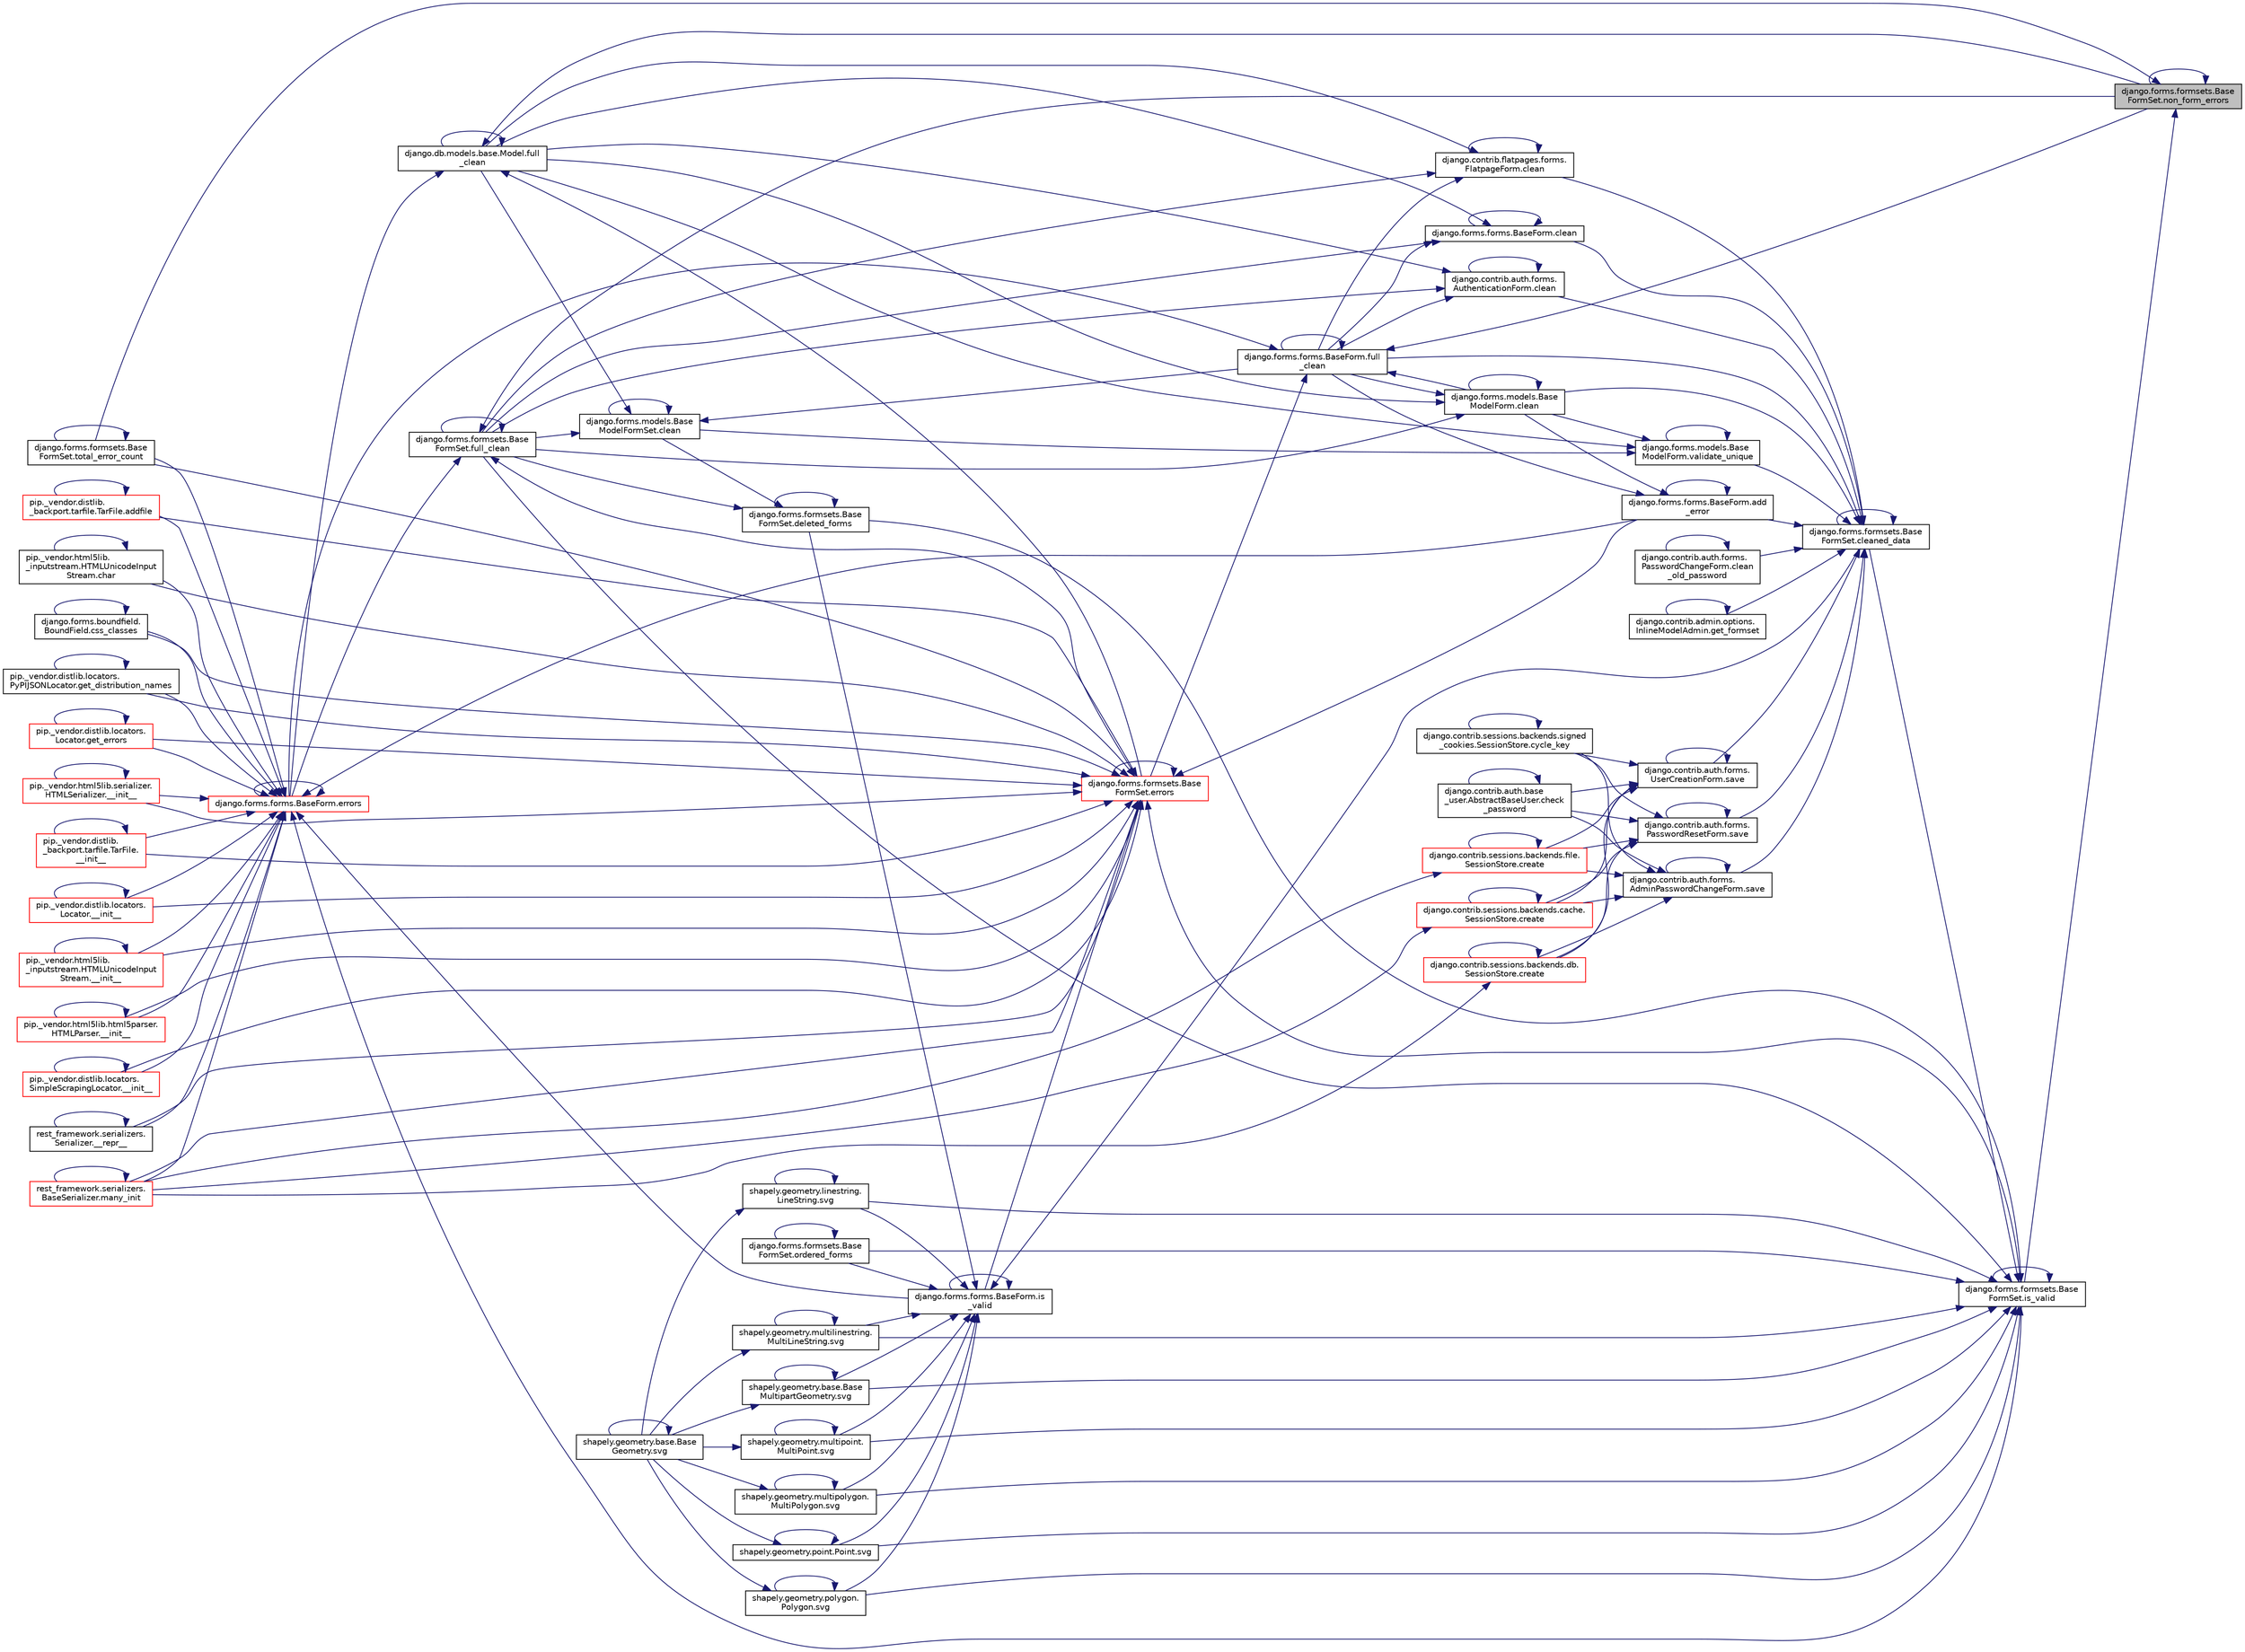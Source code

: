 digraph "django.forms.formsets.BaseFormSet.non_form_errors"
{
 // LATEX_PDF_SIZE
  edge [fontname="Helvetica",fontsize="10",labelfontname="Helvetica",labelfontsize="10"];
  node [fontname="Helvetica",fontsize="10",shape=record];
  rankdir="RL";
  Node1 [label="django.forms.formsets.Base\lFormSet.non_form_errors",height=0.2,width=0.4,color="black", fillcolor="grey75", style="filled", fontcolor="black",tooltip=" "];
  Node1 -> Node2 [dir="back",color="midnightblue",fontsize="10",style="solid",fontname="Helvetica"];
  Node2 [label="django.forms.formsets.Base\lFormSet.is_valid",height=0.2,width=0.4,color="black", fillcolor="white", style="filled",URL="$d5/d7f/classdjango_1_1forms_1_1formsets_1_1_base_form_set.html#ac556f386c1300678a3d58cbe8e9c7bef",tooltip=" "];
  Node2 -> Node3 [dir="back",color="midnightblue",fontsize="10",style="solid",fontname="Helvetica"];
  Node3 [label="django.forms.formsets.Base\lFormSet.cleaned_data",height=0.2,width=0.4,color="black", fillcolor="white", style="filled",URL="$d5/d7f/classdjango_1_1forms_1_1formsets_1_1_base_form_set.html#aa38b8e30dcee162b6d31447ab61d43fc",tooltip=" "];
  Node3 -> Node4 [dir="back",color="midnightblue",fontsize="10",style="solid",fontname="Helvetica"];
  Node4 [label="django.forms.forms.BaseForm.add\l_error",height=0.2,width=0.4,color="black", fillcolor="white", style="filled",URL="$d8/d44/classdjango_1_1forms_1_1forms_1_1_base_form.html#acf2237ac07f8871141489ce1ae752f76",tooltip=" "];
  Node4 -> Node4 [dir="back",color="midnightblue",fontsize="10",style="solid",fontname="Helvetica"];
  Node4 -> Node5 [dir="back",color="midnightblue",fontsize="10",style="solid",fontname="Helvetica"];
  Node5 [label="django.forms.models.Base\lModelForm.clean",height=0.2,width=0.4,color="black", fillcolor="white", style="filled",URL="$d8/dd8/classdjango_1_1forms_1_1models_1_1_base_model_form.html#abbcddac6d29c87ce3f49fba983f5df0a",tooltip=" "];
  Node5 -> Node5 [dir="back",color="midnightblue",fontsize="10",style="solid",fontname="Helvetica"];
  Node5 -> Node6 [dir="back",color="midnightblue",fontsize="10",style="solid",fontname="Helvetica"];
  Node6 [label="django.forms.forms.BaseForm.full\l_clean",height=0.2,width=0.4,color="black", fillcolor="white", style="filled",URL="$d8/d44/classdjango_1_1forms_1_1forms_1_1_base_form.html#acb359d947a031d78659b4d55addd67fc",tooltip=" "];
  Node6 -> Node5 [dir="back",color="midnightblue",fontsize="10",style="solid",fontname="Helvetica"];
  Node6 -> Node7 [dir="back",color="midnightblue",fontsize="10",style="solid",fontname="Helvetica"];
  Node7 [label="django.forms.forms.BaseForm.errors",height=0.2,width=0.4,color="red", fillcolor="white", style="filled",URL="$d8/d44/classdjango_1_1forms_1_1forms_1_1_base_form.html#ad1f2f603258fa86762632a8c17fe5aa8",tooltip=" "];
  Node7 -> Node8 [dir="back",color="midnightblue",fontsize="10",style="solid",fontname="Helvetica"];
  Node8 [label="pip._vendor.html5lib.serializer.\lHTMLSerializer.__init__",height=0.2,width=0.4,color="red", fillcolor="white", style="filled",URL="$d1/d17/classpip_1_1__vendor_1_1html5lib_1_1serializer_1_1_h_t_m_l_serializer.html#ae1f820664d0ba0b48b7b321577f1e996",tooltip=" "];
  Node8 -> Node8 [dir="back",color="midnightblue",fontsize="10",style="solid",fontname="Helvetica"];
  Node7 -> Node143 [dir="back",color="midnightblue",fontsize="10",style="solid",fontname="Helvetica"];
  Node143 [label="pip._vendor.distlib.\l_backport.tarfile.TarFile.\l__init__",height=0.2,width=0.4,color="red", fillcolor="white", style="filled",URL="$d7/d1d/classpip_1_1__vendor_1_1distlib_1_1__backport_1_1tarfile_1_1_tar_file.html#a1dda6d9be63b3ae8186ae388015c11ff",tooltip=" "];
  Node143 -> Node143 [dir="back",color="midnightblue",fontsize="10",style="solid",fontname="Helvetica"];
  Node7 -> Node144 [dir="back",color="midnightblue",fontsize="10",style="solid",fontname="Helvetica"];
  Node144 [label="pip._vendor.distlib.locators.\lLocator.__init__",height=0.2,width=0.4,color="red", fillcolor="white", style="filled",URL="$df/dda/classpip_1_1__vendor_1_1distlib_1_1locators_1_1_locator.html#af37665238a4ad058e6b2e4d6b77d0ffc",tooltip=" "];
  Node144 -> Node144 [dir="back",color="midnightblue",fontsize="10",style="solid",fontname="Helvetica"];
  Node7 -> Node85 [dir="back",color="midnightblue",fontsize="10",style="solid",fontname="Helvetica"];
  Node85 [label="pip._vendor.html5lib.\l_inputstream.HTMLUnicodeInput\lStream.__init__",height=0.2,width=0.4,color="red", fillcolor="white", style="filled",URL="$de/dab/classpip_1_1__vendor_1_1html5lib_1_1__inputstream_1_1_h_t_m_l_unicode_input_stream.html#aae329b9a8ec6d32fbe6de851cf40357c",tooltip=" "];
  Node85 -> Node85 [dir="back",color="midnightblue",fontsize="10",style="solid",fontname="Helvetica"];
  Node7 -> Node87 [dir="back",color="midnightblue",fontsize="10",style="solid",fontname="Helvetica"];
  Node87 [label="pip._vendor.html5lib.html5parser.\lHTMLParser.__init__",height=0.2,width=0.4,color="red", fillcolor="white", style="filled",URL="$dd/dcc/classpip_1_1__vendor_1_1html5lib_1_1html5parser_1_1_h_t_m_l_parser.html#ad9b0cd5d2f6a8f940f4efc6b6124c9be",tooltip=" "];
  Node87 -> Node87 [dir="back",color="midnightblue",fontsize="10",style="solid",fontname="Helvetica"];
  Node7 -> Node145 [dir="back",color="midnightblue",fontsize="10",style="solid",fontname="Helvetica"];
  Node145 [label="pip._vendor.distlib.locators.\lSimpleScrapingLocator.__init__",height=0.2,width=0.4,color="red", fillcolor="white", style="filled",URL="$d6/d82/classpip_1_1__vendor_1_1distlib_1_1locators_1_1_simple_scraping_locator.html#a7a4c50e47ae95046ff9f9da7aeb8a391",tooltip=" "];
  Node145 -> Node145 [dir="back",color="midnightblue",fontsize="10",style="solid",fontname="Helvetica"];
  Node7 -> Node146 [dir="back",color="midnightblue",fontsize="10",style="solid",fontname="Helvetica"];
  Node146 [label="rest_framework.serializers.\lSerializer.__repr__",height=0.2,width=0.4,color="black", fillcolor="white", style="filled",URL="$de/daf/classrest__framework_1_1serializers_1_1_serializer.html#aa4601d5e8fecc97212d2f753b9c44cc7",tooltip=" "];
  Node146 -> Node146 [dir="back",color="midnightblue",fontsize="10",style="solid",fontname="Helvetica"];
  Node7 -> Node4 [dir="back",color="midnightblue",fontsize="10",style="solid",fontname="Helvetica"];
  Node7 -> Node147 [dir="back",color="midnightblue",fontsize="10",style="solid",fontname="Helvetica"];
  Node147 [label="pip._vendor.distlib.\l_backport.tarfile.TarFile.addfile",height=0.2,width=0.4,color="red", fillcolor="white", style="filled",URL="$d7/d1d/classpip_1_1__vendor_1_1distlib_1_1__backport_1_1tarfile_1_1_tar_file.html#a9f460122e2a988ec31b0e1a7a2d18244",tooltip=" "];
  Node147 -> Node147 [dir="back",color="midnightblue",fontsize="10",style="solid",fontname="Helvetica"];
  Node7 -> Node149 [dir="back",color="midnightblue",fontsize="10",style="solid",fontname="Helvetica"];
  Node149 [label="pip._vendor.html5lib.\l_inputstream.HTMLUnicodeInput\lStream.char",height=0.2,width=0.4,color="black", fillcolor="white", style="filled",URL="$de/dab/classpip_1_1__vendor_1_1html5lib_1_1__inputstream_1_1_h_t_m_l_unicode_input_stream.html#a6078d7bf2b9ee2304ba083f762440a83",tooltip=" "];
  Node149 -> Node149 [dir="back",color="midnightblue",fontsize="10",style="solid",fontname="Helvetica"];
  Node7 -> Node150 [dir="back",color="midnightblue",fontsize="10",style="solid",fontname="Helvetica"];
  Node150 [label="django.forms.boundfield.\lBoundField.css_classes",height=0.2,width=0.4,color="black", fillcolor="white", style="filled",URL="$da/d92/classdjango_1_1forms_1_1boundfield_1_1_bound_field.html#a957299f7e1f8b9f554188b9b670d0426",tooltip=" "];
  Node150 -> Node150 [dir="back",color="midnightblue",fontsize="10",style="solid",fontname="Helvetica"];
  Node7 -> Node7 [dir="back",color="midnightblue",fontsize="10",style="solid",fontname="Helvetica"];
  Node7 -> Node151 [dir="back",color="midnightblue",fontsize="10",style="solid",fontname="Helvetica"];
  Node151 [label="pip._vendor.distlib.locators.\lPyPIJSONLocator.get_distribution_names",height=0.2,width=0.4,color="black", fillcolor="white", style="filled",URL="$d1/d11/classpip_1_1__vendor_1_1distlib_1_1locators_1_1_py_p_i_j_s_o_n_locator.html#a2a74400546b1af992cc79ae780c014d9",tooltip=" "];
  Node151 -> Node151 [dir="back",color="midnightblue",fontsize="10",style="solid",fontname="Helvetica"];
  Node7 -> Node152 [dir="back",color="midnightblue",fontsize="10",style="solid",fontname="Helvetica"];
  Node152 [label="pip._vendor.distlib.locators.\lLocator.get_errors",height=0.2,width=0.4,color="red", fillcolor="white", style="filled",URL="$df/dda/classpip_1_1__vendor_1_1distlib_1_1locators_1_1_locator.html#a001dcda572c307fbc81dc17c1056df8a",tooltip=" "];
  Node152 -> Node152 [dir="back",color="midnightblue",fontsize="10",style="solid",fontname="Helvetica"];
  Node7 -> Node156 [dir="back",color="midnightblue",fontsize="10",style="solid",fontname="Helvetica"];
  Node156 [label="django.forms.forms.BaseForm.is\l_valid",height=0.2,width=0.4,color="black", fillcolor="white", style="filled",URL="$d8/d44/classdjango_1_1forms_1_1forms_1_1_base_form.html#a372b23ad4096720b6f27077eab1b0b89",tooltip=" "];
  Node156 -> Node3 [dir="back",color="midnightblue",fontsize="10",style="solid",fontname="Helvetica"];
  Node156 -> Node157 [dir="back",color="midnightblue",fontsize="10",style="solid",fontname="Helvetica"];
  Node157 [label="django.forms.formsets.Base\lFormSet.deleted_forms",height=0.2,width=0.4,color="black", fillcolor="white", style="filled",URL="$d5/d7f/classdjango_1_1forms_1_1formsets_1_1_base_form_set.html#a83a631f99dd905ea879d33b0675bc55a",tooltip=" "];
  Node157 -> Node158 [dir="back",color="midnightblue",fontsize="10",style="solid",fontname="Helvetica"];
  Node158 [label="django.forms.models.Base\lModelFormSet.clean",height=0.2,width=0.4,color="black", fillcolor="white", style="filled",URL="$d5/d31/classdjango_1_1forms_1_1models_1_1_base_model_form_set.html#aeb5f8ac417ef44d2a90e7502ccf90482",tooltip=" "];
  Node158 -> Node158 [dir="back",color="midnightblue",fontsize="10",style="solid",fontname="Helvetica"];
  Node158 -> Node6 [dir="back",color="midnightblue",fontsize="10",style="solid",fontname="Helvetica"];
  Node158 -> Node141 [dir="back",color="midnightblue",fontsize="10",style="solid",fontname="Helvetica"];
  Node141 [label="django.forms.formsets.Base\lFormSet.full_clean",height=0.2,width=0.4,color="black", fillcolor="white", style="filled",URL="$d5/d7f/classdjango_1_1forms_1_1formsets_1_1_base_form_set.html#ab85a836f8efaf3f794e9c34d427967f7",tooltip=" "];
  Node141 -> Node7 [dir="back",color="midnightblue",fontsize="10",style="solid",fontname="Helvetica"];
  Node141 -> Node142 [dir="back",color="midnightblue",fontsize="10",style="solid",fontname="Helvetica"];
  Node142 [label="django.forms.formsets.Base\lFormSet.errors",height=0.2,width=0.4,color="red", fillcolor="white", style="filled",URL="$d5/d7f/classdjango_1_1forms_1_1formsets_1_1_base_form_set.html#a3beee57c0d0f934ac19a621dfa83193c",tooltip=" "];
  Node142 -> Node8 [dir="back",color="midnightblue",fontsize="10",style="solid",fontname="Helvetica"];
  Node142 -> Node143 [dir="back",color="midnightblue",fontsize="10",style="solid",fontname="Helvetica"];
  Node142 -> Node144 [dir="back",color="midnightblue",fontsize="10",style="solid",fontname="Helvetica"];
  Node142 -> Node85 [dir="back",color="midnightblue",fontsize="10",style="solid",fontname="Helvetica"];
  Node142 -> Node87 [dir="back",color="midnightblue",fontsize="10",style="solid",fontname="Helvetica"];
  Node142 -> Node145 [dir="back",color="midnightblue",fontsize="10",style="solid",fontname="Helvetica"];
  Node142 -> Node146 [dir="back",color="midnightblue",fontsize="10",style="solid",fontname="Helvetica"];
  Node142 -> Node4 [dir="back",color="midnightblue",fontsize="10",style="solid",fontname="Helvetica"];
  Node142 -> Node147 [dir="back",color="midnightblue",fontsize="10",style="solid",fontname="Helvetica"];
  Node142 -> Node149 [dir="back",color="midnightblue",fontsize="10",style="solid",fontname="Helvetica"];
  Node142 -> Node150 [dir="back",color="midnightblue",fontsize="10",style="solid",fontname="Helvetica"];
  Node142 -> Node142 [dir="back",color="midnightblue",fontsize="10",style="solid",fontname="Helvetica"];
  Node142 -> Node151 [dir="back",color="midnightblue",fontsize="10",style="solid",fontname="Helvetica"];
  Node142 -> Node152 [dir="back",color="midnightblue",fontsize="10",style="solid",fontname="Helvetica"];
  Node142 -> Node156 [dir="back",color="midnightblue",fontsize="10",style="solid",fontname="Helvetica"];
  Node142 -> Node2 [dir="back",color="midnightblue",fontsize="10",style="solid",fontname="Helvetica"];
  Node142 -> Node169 [dir="back",color="midnightblue",fontsize="10",style="solid",fontname="Helvetica"];
  Node169 [label="rest_framework.serializers.\lBaseSerializer.many_init",height=0.2,width=0.4,color="red", fillcolor="white", style="filled",URL="$d9/de7/classrest__framework_1_1serializers_1_1_base_serializer.html#aa66062b6866b3306c40d310e19b25971",tooltip=" "];
  Node169 -> Node169 [dir="back",color="midnightblue",fontsize="10",style="solid",fontname="Helvetica"];
  Node142 -> Node348 [dir="back",color="midnightblue",fontsize="10",style="solid",fontname="Helvetica"];
  Node348 [label="django.forms.formsets.Base\lFormSet.total_error_count",height=0.2,width=0.4,color="black", fillcolor="white", style="filled",URL="$d5/d7f/classdjango_1_1forms_1_1formsets_1_1_base_form_set.html#aa8768f079003eb89dac27d2580c01935",tooltip=" "];
  Node348 -> Node348 [dir="back",color="midnightblue",fontsize="10",style="solid",fontname="Helvetica"];
  Node141 -> Node141 [dir="back",color="midnightblue",fontsize="10",style="solid",fontname="Helvetica"];
  Node141 -> Node1 [dir="back",color="midnightblue",fontsize="10",style="solid",fontname="Helvetica"];
  Node158 -> Node159 [dir="back",color="midnightblue",fontsize="10",style="solid",fontname="Helvetica"];
  Node159 [label="django.db.models.base.Model.full\l_clean",height=0.2,width=0.4,color="black", fillcolor="white", style="filled",URL="$da/d39/classdjango_1_1db_1_1models_1_1base_1_1_model.html#a29e9a703ef45c4d00285f419164ae278",tooltip=" "];
  Node159 -> Node7 [dir="back",color="midnightblue",fontsize="10",style="solid",fontname="Helvetica"];
  Node159 -> Node142 [dir="back",color="midnightblue",fontsize="10",style="solid",fontname="Helvetica"];
  Node159 -> Node159 [dir="back",color="midnightblue",fontsize="10",style="solid",fontname="Helvetica"];
  Node159 -> Node1 [dir="back",color="midnightblue",fontsize="10",style="solid",fontname="Helvetica"];
  Node157 -> Node157 [dir="back",color="midnightblue",fontsize="10",style="solid",fontname="Helvetica"];
  Node157 -> Node141 [dir="back",color="midnightblue",fontsize="10",style="solid",fontname="Helvetica"];
  Node156 -> Node156 [dir="back",color="midnightblue",fontsize="10",style="solid",fontname="Helvetica"];
  Node156 -> Node160 [dir="back",color="midnightblue",fontsize="10",style="solid",fontname="Helvetica"];
  Node160 [label="django.forms.formsets.Base\lFormSet.ordered_forms",height=0.2,width=0.4,color="black", fillcolor="white", style="filled",URL="$d5/d7f/classdjango_1_1forms_1_1formsets_1_1_base_form_set.html#a91c44cf8c2c33e9317d96b70ada86fc1",tooltip=" "];
  Node160 -> Node160 [dir="back",color="midnightblue",fontsize="10",style="solid",fontname="Helvetica"];
  Node156 -> Node161 [dir="back",color="midnightblue",fontsize="10",style="solid",fontname="Helvetica"];
  Node161 [label="shapely.geometry.base.Base\lMultipartGeometry.svg",height=0.2,width=0.4,color="black", fillcolor="white", style="filled",URL="$df/d4a/classshapely_1_1geometry_1_1base_1_1_base_multipart_geometry.html#ab3c5d23883fb6e2ca4a08827f3daed09",tooltip=" "];
  Node161 -> Node162 [dir="back",color="midnightblue",fontsize="10",style="solid",fontname="Helvetica"];
  Node162 [label="shapely.geometry.base.Base\lGeometry.svg",height=0.2,width=0.4,color="black", fillcolor="white", style="filled",URL="$db/d41/classshapely_1_1geometry_1_1base_1_1_base_geometry.html#a79b45e6eb0d2d2167ae4603d5a76dee5",tooltip=" "];
  Node162 -> Node162 [dir="back",color="midnightblue",fontsize="10",style="solid",fontname="Helvetica"];
  Node161 -> Node161 [dir="back",color="midnightblue",fontsize="10",style="solid",fontname="Helvetica"];
  Node156 -> Node163 [dir="back",color="midnightblue",fontsize="10",style="solid",fontname="Helvetica"];
  Node163 [label="shapely.geometry.multipoint.\lMultiPoint.svg",height=0.2,width=0.4,color="black", fillcolor="white", style="filled",URL="$d2/dbf/classshapely_1_1geometry_1_1multipoint_1_1_multi_point.html#a81b9a82bf73bbb4ce8e9f0be3958f25b",tooltip=" "];
  Node163 -> Node162 [dir="back",color="midnightblue",fontsize="10",style="solid",fontname="Helvetica"];
  Node163 -> Node163 [dir="back",color="midnightblue",fontsize="10",style="solid",fontname="Helvetica"];
  Node156 -> Node164 [dir="back",color="midnightblue",fontsize="10",style="solid",fontname="Helvetica"];
  Node164 [label="shapely.geometry.multipolygon.\lMultiPolygon.svg",height=0.2,width=0.4,color="black", fillcolor="white", style="filled",URL="$dd/dfe/classshapely_1_1geometry_1_1multipolygon_1_1_multi_polygon.html#ae43c7abeb3ed27118443ed8d3bad2cd9",tooltip=" "];
  Node164 -> Node162 [dir="back",color="midnightblue",fontsize="10",style="solid",fontname="Helvetica"];
  Node164 -> Node164 [dir="back",color="midnightblue",fontsize="10",style="solid",fontname="Helvetica"];
  Node156 -> Node165 [dir="back",color="midnightblue",fontsize="10",style="solid",fontname="Helvetica"];
  Node165 [label="shapely.geometry.point.Point.svg",height=0.2,width=0.4,color="black", fillcolor="white", style="filled",URL="$df/d60/classshapely_1_1geometry_1_1point_1_1_point.html#ad33001692547747e651e573029db3a74",tooltip=" "];
  Node165 -> Node162 [dir="back",color="midnightblue",fontsize="10",style="solid",fontname="Helvetica"];
  Node165 -> Node165 [dir="back",color="midnightblue",fontsize="10",style="solid",fontname="Helvetica"];
  Node156 -> Node166 [dir="back",color="midnightblue",fontsize="10",style="solid",fontname="Helvetica"];
  Node166 [label="shapely.geometry.polygon.\lPolygon.svg",height=0.2,width=0.4,color="black", fillcolor="white", style="filled",URL="$da/d80/classshapely_1_1geometry_1_1polygon_1_1_polygon.html#a75c7940bc237d466e847661bd41ce361",tooltip=" "];
  Node166 -> Node162 [dir="back",color="midnightblue",fontsize="10",style="solid",fontname="Helvetica"];
  Node166 -> Node166 [dir="back",color="midnightblue",fontsize="10",style="solid",fontname="Helvetica"];
  Node156 -> Node167 [dir="back",color="midnightblue",fontsize="10",style="solid",fontname="Helvetica"];
  Node167 [label="shapely.geometry.linestring.\lLineString.svg",height=0.2,width=0.4,color="black", fillcolor="white", style="filled",URL="$df/dda/classshapely_1_1geometry_1_1linestring_1_1_line_string.html#a38067815f5f8f52eec8b27706f56f988",tooltip=" "];
  Node167 -> Node162 [dir="back",color="midnightblue",fontsize="10",style="solid",fontname="Helvetica"];
  Node167 -> Node167 [dir="back",color="midnightblue",fontsize="10",style="solid",fontname="Helvetica"];
  Node156 -> Node168 [dir="back",color="midnightblue",fontsize="10",style="solid",fontname="Helvetica"];
  Node168 [label="shapely.geometry.multilinestring.\lMultiLineString.svg",height=0.2,width=0.4,color="black", fillcolor="white", style="filled",URL="$d8/d6a/classshapely_1_1geometry_1_1multilinestring_1_1_multi_line_string.html#a7bcaf61993c822ec4a50e82e7cecc2ea",tooltip=" "];
  Node168 -> Node162 [dir="back",color="midnightblue",fontsize="10",style="solid",fontname="Helvetica"];
  Node168 -> Node168 [dir="back",color="midnightblue",fontsize="10",style="solid",fontname="Helvetica"];
  Node7 -> Node2 [dir="back",color="midnightblue",fontsize="10",style="solid",fontname="Helvetica"];
  Node7 -> Node169 [dir="back",color="midnightblue",fontsize="10",style="solid",fontname="Helvetica"];
  Node7 -> Node348 [dir="back",color="midnightblue",fontsize="10",style="solid",fontname="Helvetica"];
  Node6 -> Node142 [dir="back",color="midnightblue",fontsize="10",style="solid",fontname="Helvetica"];
  Node6 -> Node6 [dir="back",color="midnightblue",fontsize="10",style="solid",fontname="Helvetica"];
  Node6 -> Node1 [dir="back",color="midnightblue",fontsize="10",style="solid",fontname="Helvetica"];
  Node5 -> Node141 [dir="back",color="midnightblue",fontsize="10",style="solid",fontname="Helvetica"];
  Node5 -> Node159 [dir="back",color="midnightblue",fontsize="10",style="solid",fontname="Helvetica"];
  Node4 -> Node6 [dir="back",color="midnightblue",fontsize="10",style="solid",fontname="Helvetica"];
  Node3 -> Node140 [dir="back",color="midnightblue",fontsize="10",style="solid",fontname="Helvetica"];
  Node140 [label="django.contrib.auth.forms.\lAuthenticationForm.clean",height=0.2,width=0.4,color="black", fillcolor="white", style="filled",URL="$d3/d34/classdjango_1_1contrib_1_1auth_1_1forms_1_1_authentication_form.html#a7582ce605c846d85757b967f54ebbb3b",tooltip=" "];
  Node140 -> Node140 [dir="back",color="midnightblue",fontsize="10",style="solid",fontname="Helvetica"];
  Node140 -> Node6 [dir="back",color="midnightblue",fontsize="10",style="solid",fontname="Helvetica"];
  Node140 -> Node141 [dir="back",color="midnightblue",fontsize="10",style="solid",fontname="Helvetica"];
  Node140 -> Node159 [dir="back",color="midnightblue",fontsize="10",style="solid",fontname="Helvetica"];
  Node3 -> Node668 [dir="back",color="midnightblue",fontsize="10",style="solid",fontname="Helvetica"];
  Node668 [label="django.contrib.flatpages.forms.\lFlatpageForm.clean",height=0.2,width=0.4,color="black", fillcolor="white", style="filled",URL="$de/d43/classdjango_1_1contrib_1_1flatpages_1_1forms_1_1_flatpage_form.html#a51d9513fb11818ccc8bc81139ce29bed",tooltip=" "];
  Node668 -> Node668 [dir="back",color="midnightblue",fontsize="10",style="solid",fontname="Helvetica"];
  Node668 -> Node6 [dir="back",color="midnightblue",fontsize="10",style="solid",fontname="Helvetica"];
  Node668 -> Node141 [dir="back",color="midnightblue",fontsize="10",style="solid",fontname="Helvetica"];
  Node668 -> Node159 [dir="back",color="midnightblue",fontsize="10",style="solid",fontname="Helvetica"];
  Node3 -> Node669 [dir="back",color="midnightblue",fontsize="10",style="solid",fontname="Helvetica"];
  Node669 [label="django.forms.forms.BaseForm.clean",height=0.2,width=0.4,color="black", fillcolor="white", style="filled",URL="$d8/d44/classdjango_1_1forms_1_1forms_1_1_base_form.html#aac9e2e177a9d7f1e4ee73b3ebfed6719",tooltip=" "];
  Node669 -> Node669 [dir="back",color="midnightblue",fontsize="10",style="solid",fontname="Helvetica"];
  Node669 -> Node6 [dir="back",color="midnightblue",fontsize="10",style="solid",fontname="Helvetica"];
  Node669 -> Node141 [dir="back",color="midnightblue",fontsize="10",style="solid",fontname="Helvetica"];
  Node669 -> Node159 [dir="back",color="midnightblue",fontsize="10",style="solid",fontname="Helvetica"];
  Node3 -> Node5 [dir="back",color="midnightblue",fontsize="10",style="solid",fontname="Helvetica"];
  Node3 -> Node670 [dir="back",color="midnightblue",fontsize="10",style="solid",fontname="Helvetica"];
  Node670 [label="django.contrib.auth.forms.\lPasswordChangeForm.clean\l_old_password",height=0.2,width=0.4,color="black", fillcolor="white", style="filled",URL="$d5/d6f/classdjango_1_1contrib_1_1auth_1_1forms_1_1_password_change_form.html#aecd5a680ca04ee9fdc6995595dbb4640",tooltip=" "];
  Node670 -> Node670 [dir="back",color="midnightblue",fontsize="10",style="solid",fontname="Helvetica"];
  Node3 -> Node3 [dir="back",color="midnightblue",fontsize="10",style="solid",fontname="Helvetica"];
  Node3 -> Node6 [dir="back",color="midnightblue",fontsize="10",style="solid",fontname="Helvetica"];
  Node3 -> Node671 [dir="back",color="midnightblue",fontsize="10",style="solid",fontname="Helvetica"];
  Node671 [label="django.contrib.admin.options.\lInlineModelAdmin.get_formset",height=0.2,width=0.4,color="black", fillcolor="white", style="filled",URL="$db/dbb/classdjango_1_1contrib_1_1admin_1_1options_1_1_inline_model_admin.html#a1641ef603d6e68a212701c78caa297cb",tooltip=" "];
  Node671 -> Node671 [dir="back",color="midnightblue",fontsize="10",style="solid",fontname="Helvetica"];
  Node3 -> Node672 [dir="back",color="midnightblue",fontsize="10",style="solid",fontname="Helvetica"];
  Node672 [label="django.contrib.auth.forms.\lUserCreationForm.save",height=0.2,width=0.4,color="black", fillcolor="white", style="filled",URL="$da/d3b/classdjango_1_1contrib_1_1auth_1_1forms_1_1_user_creation_form.html#a8a926393b31c5dd1cc0b993c84210753",tooltip=" "];
  Node672 -> Node228 [dir="back",color="midnightblue",fontsize="10",style="solid",fontname="Helvetica"];
  Node228 [label="django.contrib.auth.base\l_user.AbstractBaseUser.check\l_password",height=0.2,width=0.4,color="black", fillcolor="white", style="filled",URL="$d6/d40/classdjango_1_1contrib_1_1auth_1_1base__user_1_1_abstract_base_user.html#a22877e4004aca4daed40520695ef91ad",tooltip=" "];
  Node228 -> Node228 [dir="back",color="midnightblue",fontsize="10",style="solid",fontname="Helvetica"];
  Node672 -> Node229 [dir="back",color="midnightblue",fontsize="10",style="solid",fontname="Helvetica"];
  Node229 [label="django.contrib.sessions.backends.cache.\lSessionStore.create",height=0.2,width=0.4,color="red", fillcolor="white", style="filled",URL="$df/d0f/classdjango_1_1contrib_1_1sessions_1_1backends_1_1cache_1_1_session_store.html#a446cd1693bf22269d431e4cfc9424763",tooltip=" "];
  Node229 -> Node229 [dir="back",color="midnightblue",fontsize="10",style="solid",fontname="Helvetica"];
  Node229 -> Node169 [dir="back",color="midnightblue",fontsize="10",style="solid",fontname="Helvetica"];
  Node672 -> Node238 [dir="back",color="midnightblue",fontsize="10",style="solid",fontname="Helvetica"];
  Node238 [label="django.contrib.sessions.backends.db.\lSessionStore.create",height=0.2,width=0.4,color="red", fillcolor="white", style="filled",URL="$d2/d1a/classdjango_1_1contrib_1_1sessions_1_1backends_1_1db_1_1_session_store.html#abe55542a0377d5cadcaa995ab5983000",tooltip=" "];
  Node238 -> Node238 [dir="back",color="midnightblue",fontsize="10",style="solid",fontname="Helvetica"];
  Node238 -> Node169 [dir="back",color="midnightblue",fontsize="10",style="solid",fontname="Helvetica"];
  Node672 -> Node240 [dir="back",color="midnightblue",fontsize="10",style="solid",fontname="Helvetica"];
  Node240 [label="django.contrib.sessions.backends.file.\lSessionStore.create",height=0.2,width=0.4,color="red", fillcolor="white", style="filled",URL="$dc/dba/classdjango_1_1contrib_1_1sessions_1_1backends_1_1file_1_1_session_store.html#a24fc651d4a7fdff19e780868a31f0600",tooltip=" "];
  Node240 -> Node240 [dir="back",color="midnightblue",fontsize="10",style="solid",fontname="Helvetica"];
  Node240 -> Node169 [dir="back",color="midnightblue",fontsize="10",style="solid",fontname="Helvetica"];
  Node672 -> Node242 [dir="back",color="midnightblue",fontsize="10",style="solid",fontname="Helvetica"];
  Node242 [label="django.contrib.sessions.backends.signed\l_cookies.SessionStore.cycle_key",height=0.2,width=0.4,color="black", fillcolor="white", style="filled",URL="$d4/da0/classdjango_1_1contrib_1_1sessions_1_1backends_1_1signed__cookies_1_1_session_store.html#af2644b7249beaf95b74d8a2dea6fb38f",tooltip=" "];
  Node242 -> Node242 [dir="back",color="midnightblue",fontsize="10",style="solid",fontname="Helvetica"];
  Node672 -> Node672 [dir="back",color="midnightblue",fontsize="10",style="solid",fontname="Helvetica"];
  Node3 -> Node673 [dir="back",color="midnightblue",fontsize="10",style="solid",fontname="Helvetica"];
  Node673 [label="django.contrib.auth.forms.\lAdminPasswordChangeForm.save",height=0.2,width=0.4,color="black", fillcolor="white", style="filled",URL="$d7/db6/classdjango_1_1contrib_1_1auth_1_1forms_1_1_admin_password_change_form.html#a518d15d83bb09f0cd3e5ded33fd22852",tooltip=" "];
  Node673 -> Node228 [dir="back",color="midnightblue",fontsize="10",style="solid",fontname="Helvetica"];
  Node673 -> Node229 [dir="back",color="midnightblue",fontsize="10",style="solid",fontname="Helvetica"];
  Node673 -> Node238 [dir="back",color="midnightblue",fontsize="10",style="solid",fontname="Helvetica"];
  Node673 -> Node240 [dir="back",color="midnightblue",fontsize="10",style="solid",fontname="Helvetica"];
  Node673 -> Node242 [dir="back",color="midnightblue",fontsize="10",style="solid",fontname="Helvetica"];
  Node673 -> Node673 [dir="back",color="midnightblue",fontsize="10",style="solid",fontname="Helvetica"];
  Node3 -> Node674 [dir="back",color="midnightblue",fontsize="10",style="solid",fontname="Helvetica"];
  Node674 [label="django.contrib.auth.forms.\lPasswordResetForm.save",height=0.2,width=0.4,color="black", fillcolor="white", style="filled",URL="$d8/daa/classdjango_1_1contrib_1_1auth_1_1forms_1_1_password_reset_form.html#aa62f74e3dfa401f014669aaecf74c396",tooltip=" "];
  Node674 -> Node228 [dir="back",color="midnightblue",fontsize="10",style="solid",fontname="Helvetica"];
  Node674 -> Node229 [dir="back",color="midnightblue",fontsize="10",style="solid",fontname="Helvetica"];
  Node674 -> Node238 [dir="back",color="midnightblue",fontsize="10",style="solid",fontname="Helvetica"];
  Node674 -> Node240 [dir="back",color="midnightblue",fontsize="10",style="solid",fontname="Helvetica"];
  Node674 -> Node242 [dir="back",color="midnightblue",fontsize="10",style="solid",fontname="Helvetica"];
  Node674 -> Node674 [dir="back",color="midnightblue",fontsize="10",style="solid",fontname="Helvetica"];
  Node3 -> Node675 [dir="back",color="midnightblue",fontsize="10",style="solid",fontname="Helvetica"];
  Node675 [label="django.forms.models.Base\lModelForm.validate_unique",height=0.2,width=0.4,color="black", fillcolor="white", style="filled",URL="$d8/dd8/classdjango_1_1forms_1_1models_1_1_base_model_form.html#ace6b09d164ae2356ee898d5d10207a51",tooltip=" "];
  Node675 -> Node5 [dir="back",color="midnightblue",fontsize="10",style="solid",fontname="Helvetica"];
  Node675 -> Node158 [dir="back",color="midnightblue",fontsize="10",style="solid",fontname="Helvetica"];
  Node675 -> Node159 [dir="back",color="midnightblue",fontsize="10",style="solid",fontname="Helvetica"];
  Node675 -> Node675 [dir="back",color="midnightblue",fontsize="10",style="solid",fontname="Helvetica"];
  Node2 -> Node157 [dir="back",color="midnightblue",fontsize="10",style="solid",fontname="Helvetica"];
  Node2 -> Node141 [dir="back",color="midnightblue",fontsize="10",style="solid",fontname="Helvetica"];
  Node2 -> Node2 [dir="back",color="midnightblue",fontsize="10",style="solid",fontname="Helvetica"];
  Node2 -> Node160 [dir="back",color="midnightblue",fontsize="10",style="solid",fontname="Helvetica"];
  Node2 -> Node161 [dir="back",color="midnightblue",fontsize="10",style="solid",fontname="Helvetica"];
  Node2 -> Node163 [dir="back",color="midnightblue",fontsize="10",style="solid",fontname="Helvetica"];
  Node2 -> Node164 [dir="back",color="midnightblue",fontsize="10",style="solid",fontname="Helvetica"];
  Node2 -> Node165 [dir="back",color="midnightblue",fontsize="10",style="solid",fontname="Helvetica"];
  Node2 -> Node166 [dir="back",color="midnightblue",fontsize="10",style="solid",fontname="Helvetica"];
  Node2 -> Node167 [dir="back",color="midnightblue",fontsize="10",style="solid",fontname="Helvetica"];
  Node2 -> Node168 [dir="back",color="midnightblue",fontsize="10",style="solid",fontname="Helvetica"];
  Node1 -> Node1 [dir="back",color="midnightblue",fontsize="10",style="solid",fontname="Helvetica"];
  Node1 -> Node348 [dir="back",color="midnightblue",fontsize="10",style="solid",fontname="Helvetica"];
}
